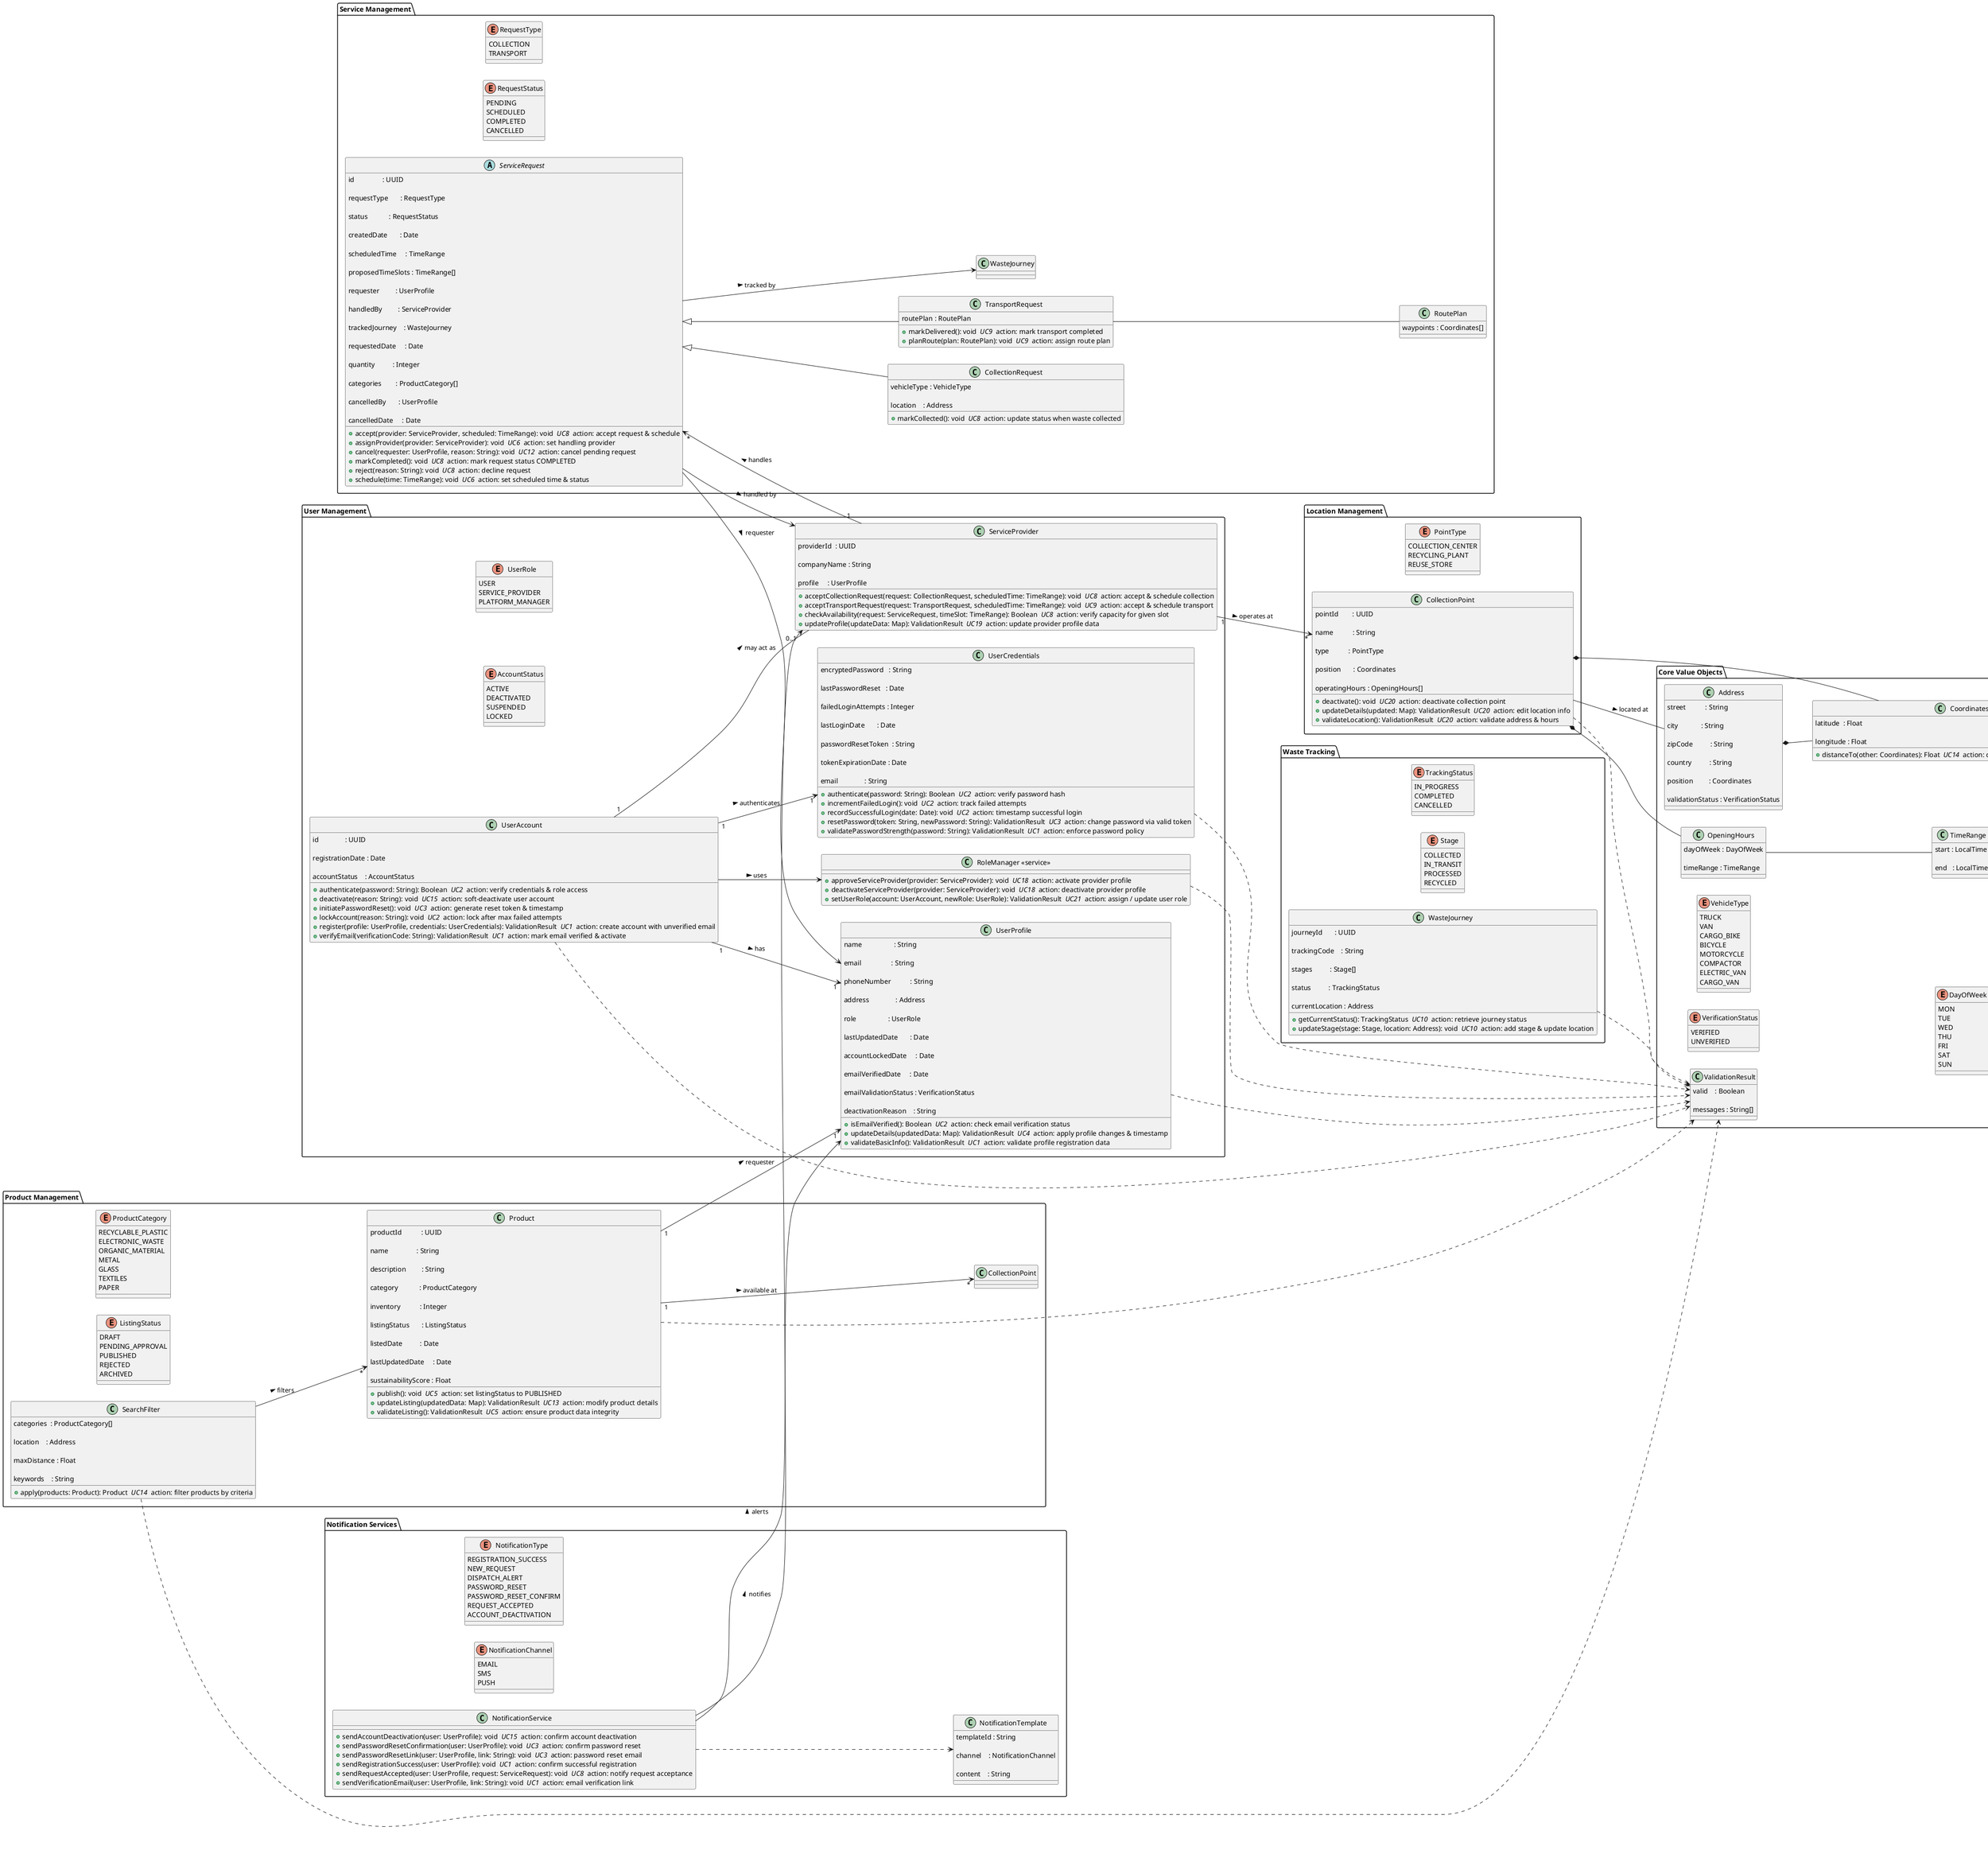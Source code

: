 @startuml
left to right direction
' ──────────────────────────────────────────────
'  CORE VALUE OBJECTS
' ──────────────────────────────────────────────
package "Core Value Objects" {
enum VerificationStatus {
VERIFIED
UNVERIFIED
}
enum VehicleType {
TRUCK
VAN
CARGO_BIKE
BICYCLE
MOTORCYCLE
COMPACTOR
ELECTRIC_VAN
CARGO_VAN
}
enum DayOfWeek {
MON
TUE
WED
THU
FRI
SAT
SUN
}
class ValidationResult {

valid    : Boolean

messages : String[]
}
class Coordinates {

latitude  : Float

longitude : Float
  
  + distanceTo(other: Coordinates): Float // UC14 // action: compute distance between two points
}
class Address {

street           : String

city             : String

zipCode          : String

country          : String

position         : Coordinates

validationStatus : VerificationStatus
}
class TimeRange {

start : LocalTime

end   : LocalTime
}
class OpeningHours {

dayOfWeek : DayOfWeek

timeRange : TimeRange
}
Address *-- Coordinates
OpeningHours -- TimeRange
}
' ──────────────────────────────────────────────
'  USER MANAGEMENT
' ──────────────────────────────────────────────
package "User Management" {
enum UserRole {
USER
SERVICE_PROVIDER
PLATFORM_MANAGER
}
enum AccountStatus {
ACTIVE
DEACTIVATED
SUSPENDED
LOCKED
}
class UserAccount {

id               : UUID

registrationDate : Date

accountStatus    : AccountStatus
  
  + authenticate(password: String): Boolean // UC2 // action: verify credentials & role access
  + deactivate(reason: String): void // UC15 // action: soft-deactivate user account
  + initiatePasswordReset(): void // UC3 // action: generate reset token & timestamp
  + lockAccount(reason: String): void // UC2 // action: lock after max failed attempts
  + register(profile: UserProfile, credentials: UserCredentials): ValidationResult // UC1 // action: create account with unverified email
  + verifyEmail(verificationCode: String): ValidationResult // UC1 // action: mark email verified & activate
}
class UserProfile {

name                  : String

email                 : String

phoneNumber           : String

address               : Address

role                  : UserRole

lastUpdatedDate       : Date

accountLockedDate     : Date

emailVerifiedDate     : Date

emailValidationStatus : VerificationStatus

deactivationReason    : String
  
  + isEmailVerified(): Boolean // UC2 // action: check email verification status
  + updateDetails(updatedData: Map): ValidationResult // UC4 // action: apply profile changes & timestamp
  + validateBasicInfo(): ValidationResult // UC1 // action: validate profile registration data
}
class UserCredentials {

encryptedPassword   : String

lastPasswordReset   : Date

failedLoginAttempts : Integer

lastLoginDate       : Date

passwordResetToken  : String

tokenExpirationDate : Date

email               : String
  
  + authenticate(password: String): Boolean // UC2 // action: verify password hash
  + incrementFailedLogin(): void // UC2 // action: track failed attempts
  + recordSuccessfulLogin(date: Date): void // UC2 // action: timestamp successful login
  + resetPassword(token: String, newPassword: String): ValidationResult // UC3 // action: change password via valid token
  + validatePasswordStrength(password: String): ValidationResult // UC1 // action: enforce password policy
}
class ServiceProvider {

providerId  : UUID

companyName : String

profile     : UserProfile
  
  + acceptCollectionRequest(request: CollectionRequest, scheduledTime: TimeRange): void // UC8 // action: accept & schedule collection
  + acceptTransportRequest(request: TransportRequest, scheduledTime: TimeRange): void // UC9 // action: accept & schedule transport
  + checkAvailability(request: ServiceRequest, timeSlot: TimeRange): Boolean // UC8 // action: verify capacity for given slot
  + updateProfile(updateData: Map): ValidationResult // UC19 // action: update provider profile data
}
class "RoleManager <<service>>" as RoleManager {
  
  + approveServiceProvider(provider: ServiceProvider): void // UC18 // action: activate provider profile
  + deactivateServiceProvider(provider: ServiceProvider): void // UC18 // action: deactivate provider profile
  + setUserRole(account: UserAccount, newRole: UserRole): ValidationResult // UC21 // action: assign / update user role
}
UserAccount ..> ValidationResult
UserProfile ..> ValidationResult
UserCredentials ..> ValidationResult
RoleManager ..> ValidationResult
UserAccount "1" --> "1" UserProfile : has >
UserAccount "1" --> "1" UserCredentials : authenticates >
UserAccount --> RoleManager : uses >
UserAccount "1" -- "0..1" ServiceProvider : may act as >
}
' ──────────────────────────────────────────────
'  SERVICE MANAGEMENT
' ──────────────────────────────────────────────
package "Service Management" {
enum RequestType {
COLLECTION
TRANSPORT
}
enum RequestStatus {
PENDING
SCHEDULED
COMPLETED
CANCELLED
}
abstract class ServiceRequest {

id                : UUID

requestType       : RequestType

status            : RequestStatus

createdDate       : Date

scheduledTime     : TimeRange

proposedTimeSlots : TimeRange[]

requester         : UserProfile

handledBy         : ServiceProvider

trackedJourney    : WasteJourney

requestedDate     : Date

quantity          : Integer

categories        : ProductCategory[]

cancelledBy       : UserProfile

cancelledDate     : Date
  
  + accept(provider: ServiceProvider, scheduled: TimeRange): void // UC8 // action: accept request & schedule
  + assignProvider(provider: ServiceProvider): void // UC6 // action: set handling provider
  + cancel(requester: UserProfile, reason: String): void // UC12 // action: cancel pending request
  + markCompleted(): void // UC8 // action: mark request status COMPLETED
  + reject(reason: String): void // UC8 // action: decline request
  + schedule(time: TimeRange): void // UC6 // action: set scheduled time & status
}
class CollectionRequest extends ServiceRequest {

vehicleType : VehicleType

location    : Address
  
  + markCollected(): void // UC8 // action: update status when waste collected
}
class TransportRequest extends ServiceRequest {

routePlan : RoutePlan
  
  + markDelivered(): void // UC9 // action: mark transport completed
  + planRoute(plan: RoutePlan): void // UC9 // action: assign route plan
}

class RoutePlan {

waypoints : Coordinates[]
}
ServiceProvider "1" --> "*" ServiceRequest : handles >

TransportRequest -- RoutePlan
ServiceRequest --> WasteJourney : tracked by >
ServiceRequest --> UserProfile : requester >
ServiceRequest --> ServiceProvider : handled by >
}
' ──────────────────────────────────────────────
'  WASTE TRACKING
' ──────────────────────────────────────────────
package "Waste Tracking" {
enum TrackingStatus {
IN_PROGRESS
COMPLETED
CANCELLED
}
enum Stage {
COLLECTED
IN_TRANSIT
PROCESSED
RECYCLED
}
class WasteJourney {

journeyId       : UUID

trackingCode    : String

stages          : Stage[]

status          : TrackingStatus

currentLocation : Address
  
  + getCurrentStatus(): TrackingStatus // UC10 // action: retrieve journey status
  + updateStage(stage: Stage, location: Address): void // UC10 // action: add stage & update location
}
WasteJourney ..> ValidationResult
}
' ──────────────────────────────────────────────
'  PRODUCT MANAGEMENT
' ──────────────────────────────────────────────
package "Product Management" {
enum ProductCategory {
RECYCLABLE_PLASTIC
ELECTRONIC_WASTE
ORGANIC_MATERIAL
METAL
GLASS
TEXTILES
PAPER
}
enum ListingStatus {
DRAFT
PENDING_APPROVAL
PUBLISHED
REJECTED
ARCHIVED
}
class Product {

productId           : UUID

name                : String

description         : String

category            : ProductCategory

inventory           : Integer

listingStatus       : ListingStatus

listedDate          : Date

lastUpdatedDate     : Date

sustainabilityScore : Float
  
  + publish(): void // UC5 // action: set listingStatus to PUBLISHED
  + updateListing(updatedData: Map): ValidationResult // UC13 // action: modify product details
  + validateListing(): ValidationResult // UC5 // action: ensure product data integrity
}
class SearchFilter {

categories  : ProductCategory[]

location    : Address

maxDistance : Float

keywords    : String
  
  + apply(products: Product): Product // UC14 // action: filter products by criteria
}
Product ..> ValidationResult
SearchFilter ..> ValidationResult
Product "1" --> "*" CollectionPoint : available at >
Product "1" --> "1" UserProfile      : requester >
SearchFilter --> "*" Product            : filters >
}
' ──────────────────────────────────────────────
'  LOCATION MANAGEMENT
' ──────────────────────────────────────────────
package "Location Management" {
enum PointType {
COLLECTION_CENTER
RECYCLING_PLANT
REUSE_STORE
}
class CollectionPoint {

pointId        : UUID

name           : String

type           : PointType

position       : Coordinates

operatingHours : OpeningHours[]
  
  + deactivate(): void // UC20 // action: deactivate collection point
  + updateDetails(updated: Map): ValidationResult // UC20 // action: edit location info
  + validateLocation(): ValidationResult // UC20 // action: validate address & hours
}
CollectionPoint ..> ValidationResult
CollectionPoint *-- Coordinates
CollectionPoint *-- OpeningHours
CollectionPoint -- Address : located at >
ServiceProvider "1" --> "*" CollectionPoint : operates at >
}
' ──────────────────────────────────────────────
'  NOTIFICATION SERVICES
' ──────────────────────────────────────────────
package "Notification Services" {
enum NotificationType {
REGISTRATION_SUCCESS
NEW_REQUEST
DISPATCH_ALERT
PASSWORD_RESET
PASSWORD_RESET_CONFIRM
REQUEST_ACCEPTED
ACCOUNT_DEACTIVATION
}
enum NotificationChannel{
EMAIL
SMS
PUSH
}
class NotificationTemplate {

templateId : String

channel    : NotificationChannel

content    : String
}
class NotificationService {
  
  + sendAccountDeactivation(user: UserProfile): void // UC15 // action: confirm account deactivation
  + sendPasswordResetConfirmation(user: UserProfile): void // UC3 // action: confirm password reset
  + sendPasswordResetLink(user: UserProfile, link: String): void // UC3 // action: password reset email
  + sendRegistrationSuccess(user: UserProfile): void // UC1 // action: confirm successful registration
  + sendRequestAccepted(user: UserProfile, request: ServiceRequest): void // UC8 // action: notify request acceptance
  + sendVerificationEmail(user: UserProfile, link: String): void // UC1 // action: email verification link
}
NotificationService ..> NotificationTemplate
NotificationService --> UserProfile     : notifies >
NotificationService --> ServiceProvider : alerts >
}
@enduml
